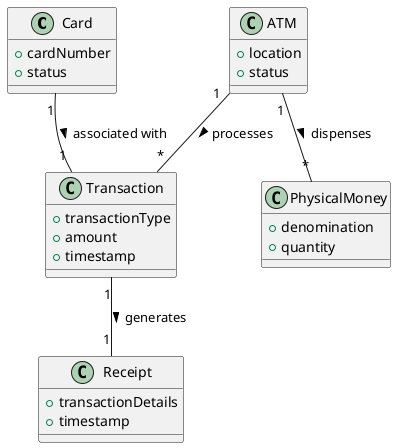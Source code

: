 @startuml ATM_DomainModel

class Card {
  +cardNumber
  +status
}

class Transaction {
  +transactionType
  +amount
  +timestamp
}

class ATM {
  +location
  +status
}

class Receipt {
  +transactionDetails
  +timestamp
}

class PhysicalMoney {
  +denomination
  +quantity
}

Card "1" -- "1" Transaction : associated with >
Transaction "1" -- "1" Receipt : generates >
ATM "1" -- "*" Transaction : processes >
ATM "1" -- "*" PhysicalMoney : dispenses >

@enduml